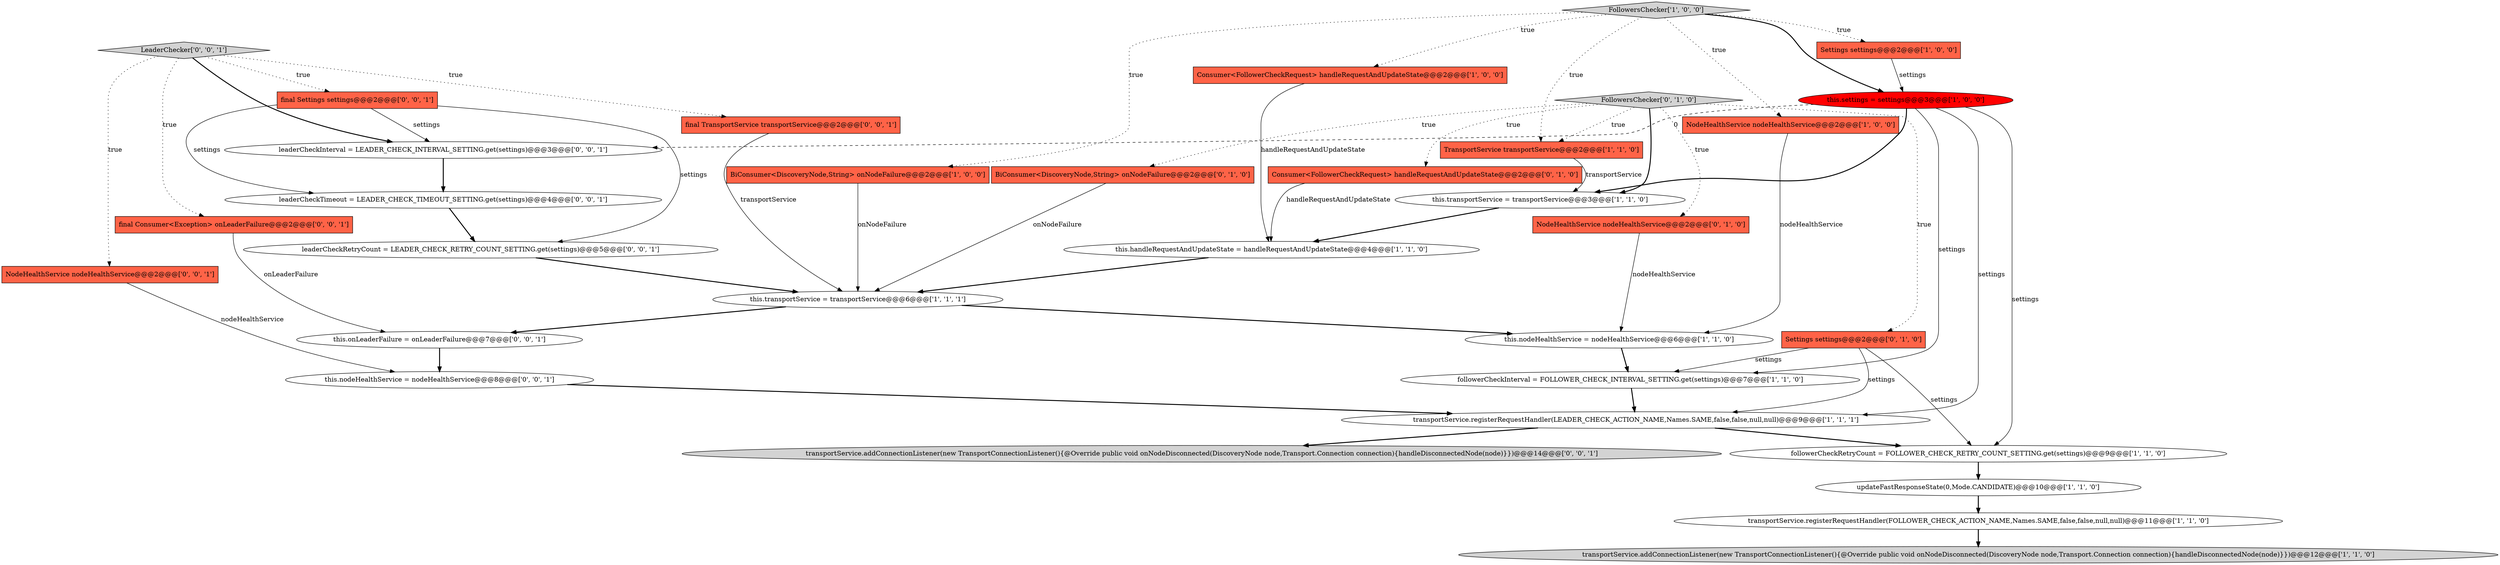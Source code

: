 digraph {
16 [style = filled, label = "TransportService transportService@@@2@@@['1', '1', '0']", fillcolor = tomato, shape = box image = "AAA0AAABBB1BBB"];
32 [style = filled, label = "leaderCheckRetryCount = LEADER_CHECK_RETRY_COUNT_SETTING.get(settings)@@@5@@@['0', '0', '1']", fillcolor = white, shape = ellipse image = "AAA0AAABBB3BBB"];
13 [style = filled, label = "transportService.addConnectionListener(new TransportConnectionListener(){@Override public void onNodeDisconnected(DiscoveryNode node,Transport.Connection connection){handleDisconnectedNode(node)}})@@@12@@@['1', '1', '0']", fillcolor = lightgray, shape = ellipse image = "AAA0AAABBB1BBB"];
31 [style = filled, label = "transportService.addConnectionListener(new TransportConnectionListener(){@Override public void onNodeDisconnected(DiscoveryNode node,Transport.Connection connection){handleDisconnectedNode(node)}})@@@14@@@['0', '0', '1']", fillcolor = lightgray, shape = ellipse image = "AAA0AAABBB3BBB"];
29 [style = filled, label = "this.nodeHealthService = nodeHealthService@@@8@@@['0', '0', '1']", fillcolor = white, shape = ellipse image = "AAA0AAABBB3BBB"];
6 [style = filled, label = "transportService.registerRequestHandler(FOLLOWER_CHECK_ACTION_NAME,Names.SAME,false,false,null,null)@@@11@@@['1', '1', '0']", fillcolor = white, shape = ellipse image = "AAA0AAABBB1BBB"];
1 [style = filled, label = "Consumer<FollowerCheckRequest> handleRequestAndUpdateState@@@2@@@['1', '0', '0']", fillcolor = tomato, shape = box image = "AAA0AAABBB1BBB"];
3 [style = filled, label = "followerCheckRetryCount = FOLLOWER_CHECK_RETRY_COUNT_SETTING.get(settings)@@@9@@@['1', '1', '0']", fillcolor = white, shape = ellipse image = "AAA0AAABBB1BBB"];
10 [style = filled, label = "this.handleRequestAndUpdateState = handleRequestAndUpdateState@@@4@@@['1', '1', '0']", fillcolor = white, shape = ellipse image = "AAA0AAABBB1BBB"];
4 [style = filled, label = "this.transportService = transportService@@@6@@@['1', '1', '1']", fillcolor = white, shape = ellipse image = "AAA0AAABBB1BBB"];
19 [style = filled, label = "BiConsumer<DiscoveryNode,String> onNodeFailure@@@2@@@['0', '1', '0']", fillcolor = tomato, shape = box image = "AAA0AAABBB2BBB"];
28 [style = filled, label = "final Consumer<Exception> onLeaderFailure@@@2@@@['0', '0', '1']", fillcolor = tomato, shape = box image = "AAA0AAABBB3BBB"];
22 [style = filled, label = "final Settings settings@@@2@@@['0', '0', '1']", fillcolor = tomato, shape = box image = "AAA0AAABBB3BBB"];
5 [style = filled, label = "followerCheckInterval = FOLLOWER_CHECK_INTERVAL_SETTING.get(settings)@@@7@@@['1', '1', '0']", fillcolor = white, shape = ellipse image = "AAA0AAABBB1BBB"];
15 [style = filled, label = "NodeHealthService nodeHealthService@@@2@@@['1', '0', '0']", fillcolor = tomato, shape = box image = "AAA0AAABBB1BBB"];
7 [style = filled, label = "this.settings = settings@@@3@@@['1', '0', '0']", fillcolor = red, shape = ellipse image = "AAA1AAABBB1BBB"];
11 [style = filled, label = "Settings settings@@@2@@@['1', '0', '0']", fillcolor = tomato, shape = box image = "AAA0AAABBB1BBB"];
0 [style = filled, label = "BiConsumer<DiscoveryNode,String> onNodeFailure@@@2@@@['1', '0', '0']", fillcolor = tomato, shape = box image = "AAA0AAABBB1BBB"];
23 [style = filled, label = "leaderCheckInterval = LEADER_CHECK_INTERVAL_SETTING.get(settings)@@@3@@@['0', '0', '1']", fillcolor = white, shape = ellipse image = "AAA0AAABBB3BBB"];
17 [style = filled, label = "FollowersChecker['0', '1', '0']", fillcolor = lightgray, shape = diamond image = "AAA0AAABBB2BBB"];
21 [style = filled, label = "Settings settings@@@2@@@['0', '1', '0']", fillcolor = tomato, shape = box image = "AAA0AAABBB2BBB"];
2 [style = filled, label = "this.nodeHealthService = nodeHealthService@@@6@@@['1', '1', '0']", fillcolor = white, shape = ellipse image = "AAA0AAABBB1BBB"];
18 [style = filled, label = "Consumer<FollowerCheckRequest> handleRequestAndUpdateState@@@2@@@['0', '1', '0']", fillcolor = tomato, shape = box image = "AAA0AAABBB2BBB"];
30 [style = filled, label = "leaderCheckTimeout = LEADER_CHECK_TIMEOUT_SETTING.get(settings)@@@4@@@['0', '0', '1']", fillcolor = white, shape = ellipse image = "AAA0AAABBB3BBB"];
14 [style = filled, label = "FollowersChecker['1', '0', '0']", fillcolor = lightgray, shape = diamond image = "AAA0AAABBB1BBB"];
26 [style = filled, label = "final TransportService transportService@@@2@@@['0', '0', '1']", fillcolor = tomato, shape = box image = "AAA0AAABBB3BBB"];
25 [style = filled, label = "LeaderChecker['0', '0', '1']", fillcolor = lightgray, shape = diamond image = "AAA0AAABBB3BBB"];
12 [style = filled, label = "transportService.registerRequestHandler(LEADER_CHECK_ACTION_NAME,Names.SAME,false,false,null,null)@@@9@@@['1', '1', '1']", fillcolor = white, shape = ellipse image = "AAA0AAABBB1BBB"];
8 [style = filled, label = "this.transportService = transportService@@@3@@@['1', '1', '0']", fillcolor = white, shape = ellipse image = "AAA0AAABBB1BBB"];
20 [style = filled, label = "NodeHealthService nodeHealthService@@@2@@@['0', '1', '0']", fillcolor = tomato, shape = box image = "AAA0AAABBB2BBB"];
9 [style = filled, label = "updateFastResponseState(0,Mode.CANDIDATE)@@@10@@@['1', '1', '0']", fillcolor = white, shape = ellipse image = "AAA0AAABBB1BBB"];
24 [style = filled, label = "NodeHealthService nodeHealthService@@@2@@@['0', '0', '1']", fillcolor = tomato, shape = box image = "AAA0AAABBB3BBB"];
27 [style = filled, label = "this.onLeaderFailure = onLeaderFailure@@@7@@@['0', '0', '1']", fillcolor = white, shape = ellipse image = "AAA0AAABBB3BBB"];
17->20 [style = dotted, label="true"];
17->8 [style = bold, label=""];
8->10 [style = bold, label=""];
26->4 [style = solid, label="transportService"];
1->10 [style = solid, label="handleRequestAndUpdateState"];
7->23 [style = dashed, label="0"];
23->30 [style = bold, label=""];
19->4 [style = solid, label="onNodeFailure"];
14->0 [style = dotted, label="true"];
17->18 [style = dotted, label="true"];
25->23 [style = bold, label=""];
16->8 [style = solid, label="transportService"];
22->23 [style = solid, label="settings"];
0->4 [style = solid, label="onNodeFailure"];
25->24 [style = dotted, label="true"];
30->32 [style = bold, label=""];
22->30 [style = solid, label="settings"];
25->28 [style = dotted, label="true"];
4->2 [style = bold, label=""];
24->29 [style = solid, label="nodeHealthService"];
7->8 [style = bold, label=""];
18->10 [style = solid, label="handleRequestAndUpdateState"];
15->2 [style = solid, label="nodeHealthService"];
9->6 [style = bold, label=""];
14->7 [style = bold, label=""];
17->16 [style = dotted, label="true"];
3->9 [style = bold, label=""];
14->16 [style = dotted, label="true"];
14->15 [style = dotted, label="true"];
29->12 [style = bold, label=""];
5->12 [style = bold, label=""];
7->5 [style = solid, label="settings"];
6->13 [style = bold, label=""];
4->27 [style = bold, label=""];
28->27 [style = solid, label="onLeaderFailure"];
17->19 [style = dotted, label="true"];
11->7 [style = solid, label="settings"];
7->3 [style = solid, label="settings"];
10->4 [style = bold, label=""];
21->5 [style = solid, label="settings"];
25->22 [style = dotted, label="true"];
14->11 [style = dotted, label="true"];
22->32 [style = solid, label="settings"];
21->3 [style = solid, label="settings"];
12->3 [style = bold, label=""];
32->4 [style = bold, label=""];
14->1 [style = dotted, label="true"];
27->29 [style = bold, label=""];
17->21 [style = dotted, label="true"];
20->2 [style = solid, label="nodeHealthService"];
25->26 [style = dotted, label="true"];
12->31 [style = bold, label=""];
2->5 [style = bold, label=""];
21->12 [style = solid, label="settings"];
7->12 [style = solid, label="settings"];
}
